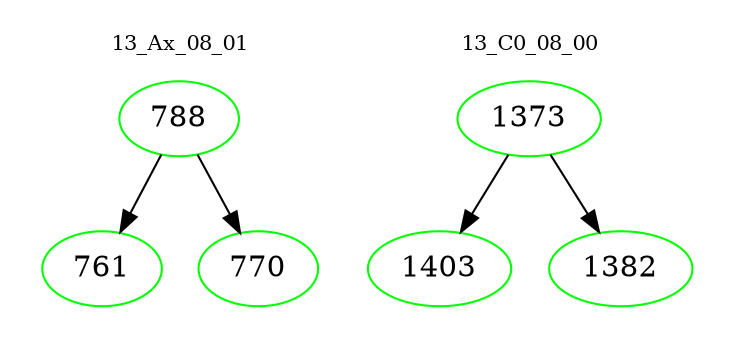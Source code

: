 digraph{
subgraph cluster_0 {
color = white
label = "13_Ax_08_01";
fontsize=10;
T0_788 [label="788", color="green"]
T0_788 -> T0_761 [color="black"]
T0_761 [label="761", color="green"]
T0_788 -> T0_770 [color="black"]
T0_770 [label="770", color="green"]
}
subgraph cluster_1 {
color = white
label = "13_C0_08_00";
fontsize=10;
T1_1373 [label="1373", color="green"]
T1_1373 -> T1_1403 [color="black"]
T1_1403 [label="1403", color="green"]
T1_1373 -> T1_1382 [color="black"]
T1_1382 [label="1382", color="green"]
}
}
